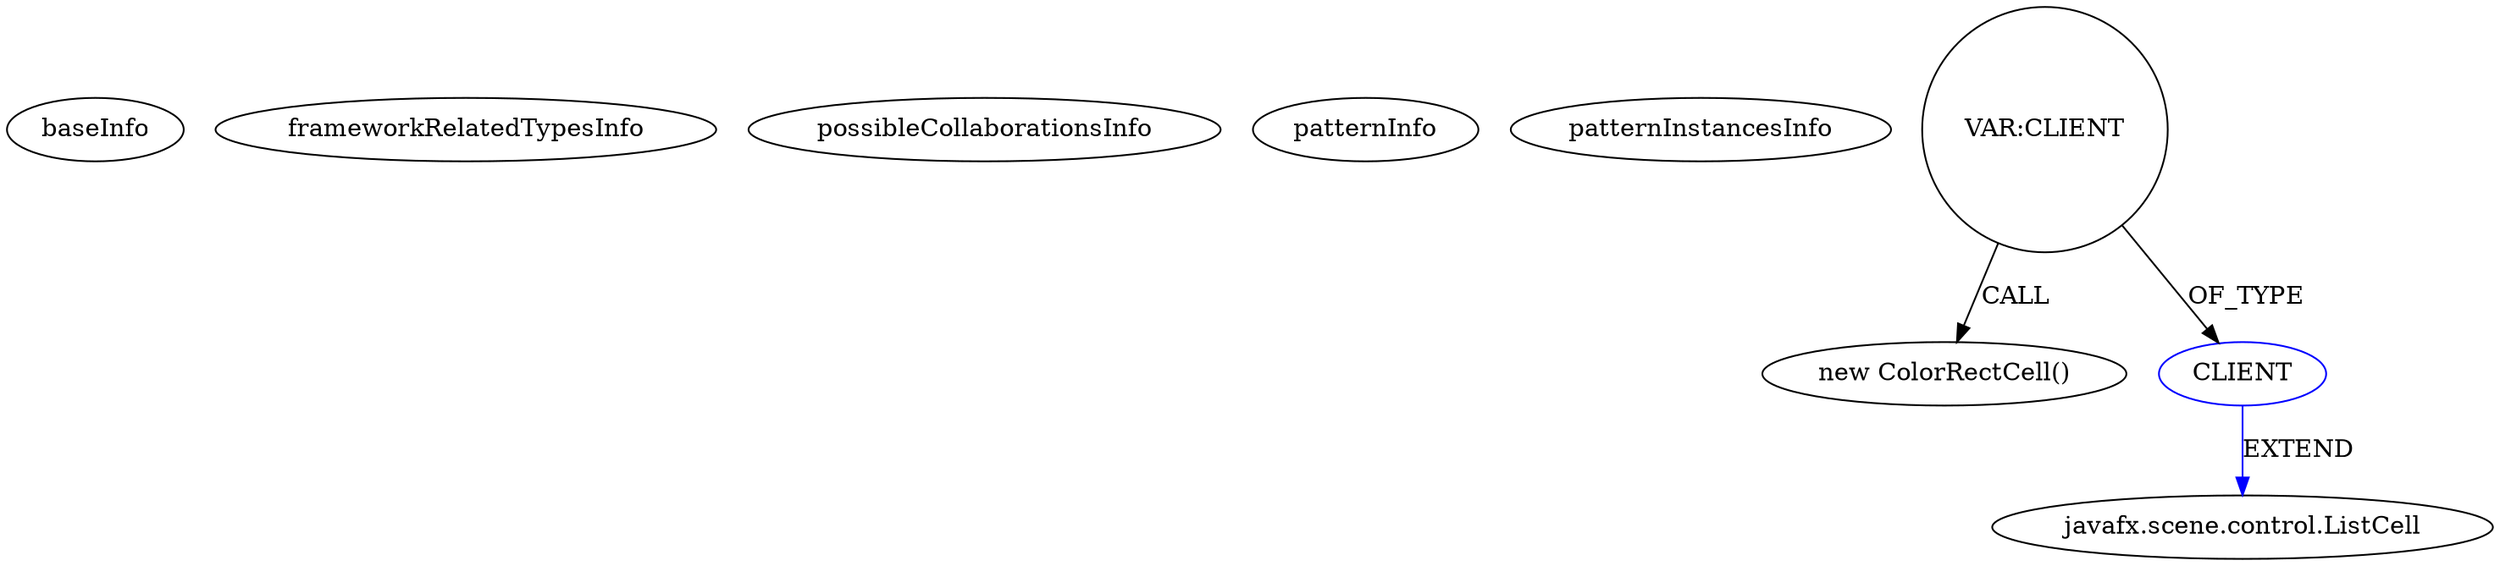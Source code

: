 digraph {
baseInfo[graphId=4563,category="pattern",isAnonymous=false,possibleRelation=false]
frameworkRelatedTypesInfo[]
possibleCollaborationsInfo[]
patternInfo[frequency=2.0,patternRootClient=null]
patternInstancesInfo[0="Totenfluch-TPrivateChat-Client~/Totenfluch-TPrivateChat-Client/TPrivateChat-Client-master/TPvtChat-C/src/me/Totenfluch/pack/Main.java~Main~1483",1="Totenfluch-TPrivateChat-Client~/Totenfluch-TPrivateChat-Client/TPrivateChat-Client-master/TPvtChat-C/src/me/Totenfluch/pack/Main.java~void ChangeCellColor(int,java.lang.String)~1506"]
860[label="new ColorRectCell()",vertexType="CONSTRUCTOR_CALL",isFrameworkType=false]
861[label="VAR:CLIENT",vertexType="VARIABLE_EXPRESION",isFrameworkType=false,shape=circle]
862[label="CLIENT",vertexType="REFERENCE_CLIENT_CLASS_DECLARATION",isFrameworkType=false,color=blue]
863[label="javafx.scene.control.ListCell",vertexType="FRAMEWORK_CLASS_TYPE",isFrameworkType=false]
862->863[label="EXTEND",color=blue]
861->860[label="CALL"]
861->862[label="OF_TYPE"]
}

